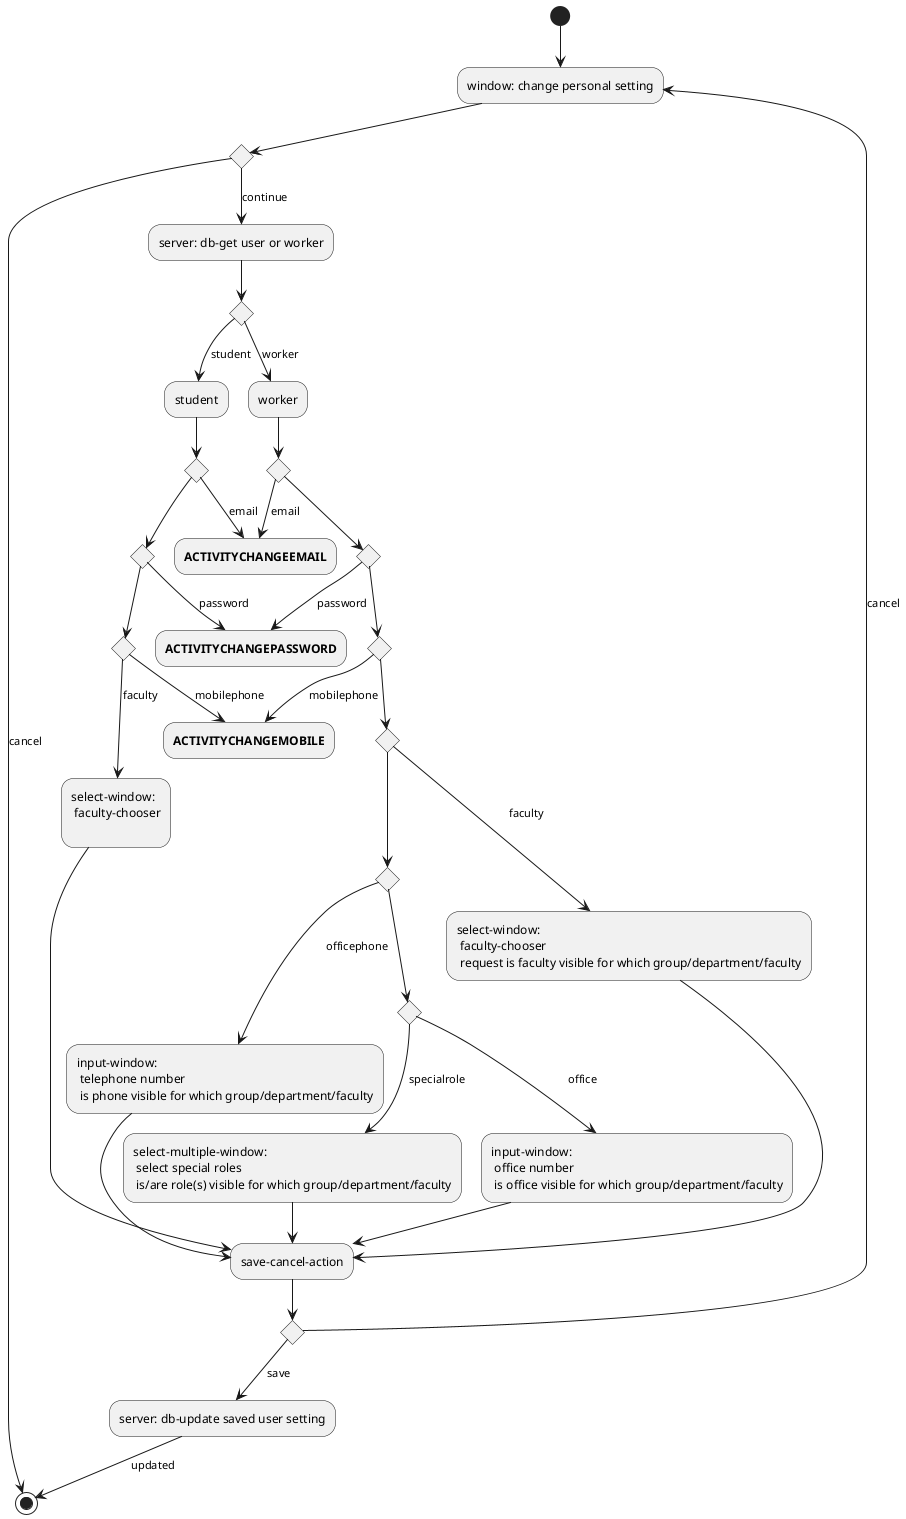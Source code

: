 @startuml
(*) --> "window: change personal setting"
if "" then
    --> [cancel] (*)
else
    --> [continue] "server: db-get user or worker"
    if "" then
        --> [worker] "worker"
        if "" then
            --> [email] "**ACTIVITYCHANGEEMAIL**"
        else
            if "" then
                --> [password] "**ACTIVITYCHANGEPASSWORD**"
            else
                if "" then
                    --> [mobilephone] "**ACTIVITYCHANGEMOBILE**"
                else
                    if "" then
                        --> [faculty] "select-window:\n faculty-chooser\n request is faculty visible for which group/department/faculty"
                        --> "save-cancel-action"
                        if "" then
                            --> [save] "server: db-update saved user setting"
                            --> [updated] (*)
                        else
                            --> [cancel] "window: change personal setting"
                        Endif
                    else
                        if "" then
                            --> [officephone] "input-window:\n telephone number\n is phone visible for which group/department/faculty"
                            --> "save-cancel-action"
                        else
                            if "" then
                                --> [office] "input-window:\n office number\n is office visible for which group/department/faculty"
                                --> "save-cancel-action"
                            else
                                --> [specialrole] "select-multiple-window:\n select special roles\n is/are role(s) visible for which group/department/faculty"
                                --> "save-cancel-action"
                            Endif
                        Endif
                    Endif
                Endif
            Endif
        Endif
    else
        --> [student] "student"
        if "" then
            --> [email] "**ACTIVITYCHANGEEMAIL**"
        else
            if "" then
                --> [password] "**ACTIVITYCHANGEPASSWORD**"
            else
                if "" then
                    --> [mobilephone] "**ACTIVITYCHANGEMOBILE**"
                else
                    --> [faculty] "select-window:\n faculty-chooser\n"
                    --> "save-cancel-action"
                Endif
            Endif
        Endif
    Endif
Endif
@enduml
